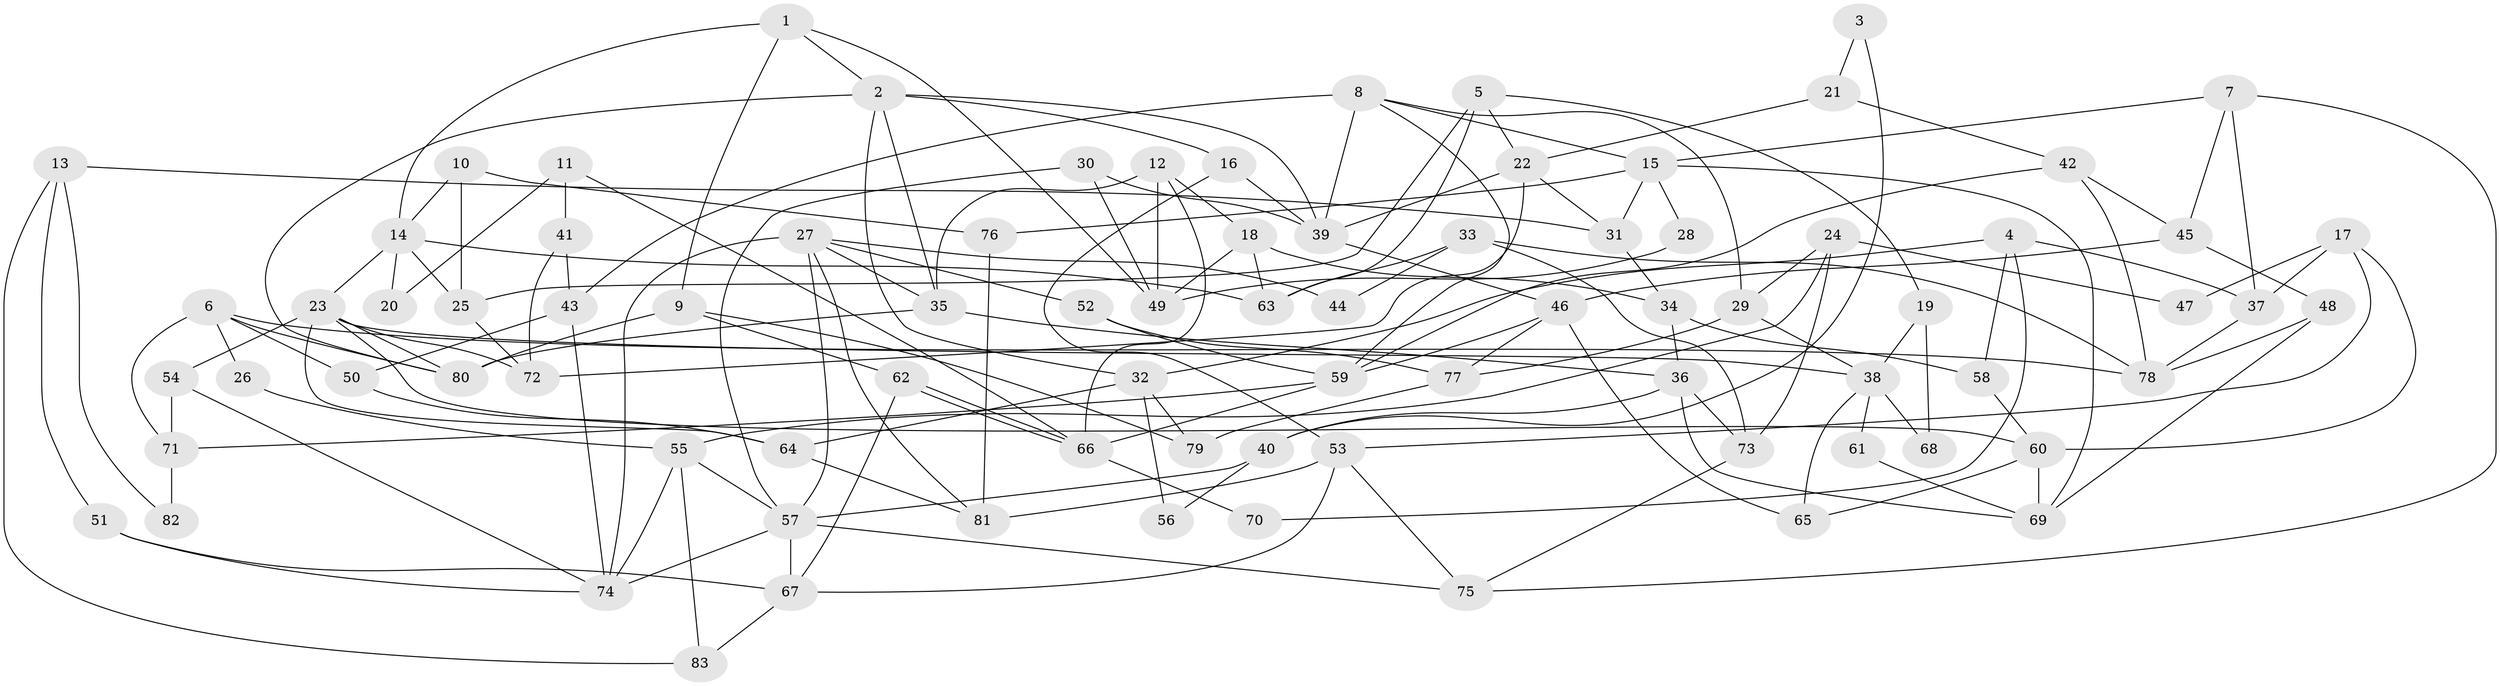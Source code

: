 // coarse degree distribution, {13: 0.029411764705882353, 7: 0.029411764705882353, 8: 0.08823529411764706, 9: 0.08823529411764706, 5: 0.14705882352941177, 11: 0.029411764705882353, 4: 0.23529411764705882, 6: 0.058823529411764705, 3: 0.08823529411764706, 2: 0.17647058823529413, 14: 0.029411764705882353}
// Generated by graph-tools (version 1.1) at 2025/51/03/04/25 22:51:14]
// undirected, 83 vertices, 166 edges
graph export_dot {
  node [color=gray90,style=filled];
  1;
  2;
  3;
  4;
  5;
  6;
  7;
  8;
  9;
  10;
  11;
  12;
  13;
  14;
  15;
  16;
  17;
  18;
  19;
  20;
  21;
  22;
  23;
  24;
  25;
  26;
  27;
  28;
  29;
  30;
  31;
  32;
  33;
  34;
  35;
  36;
  37;
  38;
  39;
  40;
  41;
  42;
  43;
  44;
  45;
  46;
  47;
  48;
  49;
  50;
  51;
  52;
  53;
  54;
  55;
  56;
  57;
  58;
  59;
  60;
  61;
  62;
  63;
  64;
  65;
  66;
  67;
  68;
  69;
  70;
  71;
  72;
  73;
  74;
  75;
  76;
  77;
  78;
  79;
  80;
  81;
  82;
  83;
  1 -- 9;
  1 -- 14;
  1 -- 2;
  1 -- 49;
  2 -- 35;
  2 -- 16;
  2 -- 32;
  2 -- 39;
  2 -- 80;
  3 -- 21;
  3 -- 40;
  4 -- 58;
  4 -- 37;
  4 -- 32;
  4 -- 70;
  5 -- 25;
  5 -- 63;
  5 -- 19;
  5 -- 22;
  6 -- 80;
  6 -- 50;
  6 -- 26;
  6 -- 71;
  6 -- 78;
  7 -- 75;
  7 -- 45;
  7 -- 15;
  7 -- 37;
  8 -- 15;
  8 -- 59;
  8 -- 29;
  8 -- 39;
  8 -- 43;
  9 -- 79;
  9 -- 62;
  9 -- 80;
  10 -- 14;
  10 -- 25;
  10 -- 76;
  11 -- 66;
  11 -- 41;
  11 -- 20;
  12 -- 49;
  12 -- 66;
  12 -- 18;
  12 -- 35;
  13 -- 31;
  13 -- 51;
  13 -- 82;
  13 -- 83;
  14 -- 63;
  14 -- 23;
  14 -- 20;
  14 -- 25;
  15 -- 76;
  15 -- 28;
  15 -- 31;
  15 -- 69;
  16 -- 39;
  16 -- 53;
  17 -- 53;
  17 -- 37;
  17 -- 47;
  17 -- 60;
  18 -- 49;
  18 -- 34;
  18 -- 63;
  19 -- 38;
  19 -- 68;
  21 -- 22;
  21 -- 42;
  22 -- 39;
  22 -- 31;
  22 -- 72;
  23 -- 80;
  23 -- 60;
  23 -- 38;
  23 -- 54;
  23 -- 64;
  23 -- 72;
  24 -- 29;
  24 -- 73;
  24 -- 47;
  24 -- 55;
  25 -- 72;
  26 -- 55;
  27 -- 81;
  27 -- 35;
  27 -- 44;
  27 -- 52;
  27 -- 57;
  27 -- 74;
  28 -- 49;
  29 -- 77;
  29 -- 38;
  30 -- 57;
  30 -- 39;
  30 -- 49;
  31 -- 34;
  32 -- 56;
  32 -- 64;
  32 -- 79;
  33 -- 78;
  33 -- 73;
  33 -- 44;
  33 -- 63;
  34 -- 36;
  34 -- 58;
  35 -- 80;
  35 -- 36;
  36 -- 40;
  36 -- 69;
  36 -- 73;
  37 -- 78;
  38 -- 61;
  38 -- 65;
  38 -- 68;
  39 -- 46;
  40 -- 57;
  40 -- 56;
  41 -- 72;
  41 -- 43;
  42 -- 59;
  42 -- 78;
  42 -- 45;
  43 -- 74;
  43 -- 50;
  45 -- 46;
  45 -- 48;
  46 -- 65;
  46 -- 59;
  46 -- 77;
  48 -- 69;
  48 -- 78;
  50 -- 64;
  51 -- 74;
  51 -- 67;
  52 -- 59;
  52 -- 77;
  53 -- 67;
  53 -- 75;
  53 -- 81;
  54 -- 74;
  54 -- 71;
  55 -- 57;
  55 -- 74;
  55 -- 83;
  57 -- 74;
  57 -- 67;
  57 -- 75;
  58 -- 60;
  59 -- 71;
  59 -- 66;
  60 -- 69;
  60 -- 65;
  61 -- 69;
  62 -- 66;
  62 -- 66;
  62 -- 67;
  64 -- 81;
  66 -- 70;
  67 -- 83;
  71 -- 82;
  73 -- 75;
  76 -- 81;
  77 -- 79;
}

